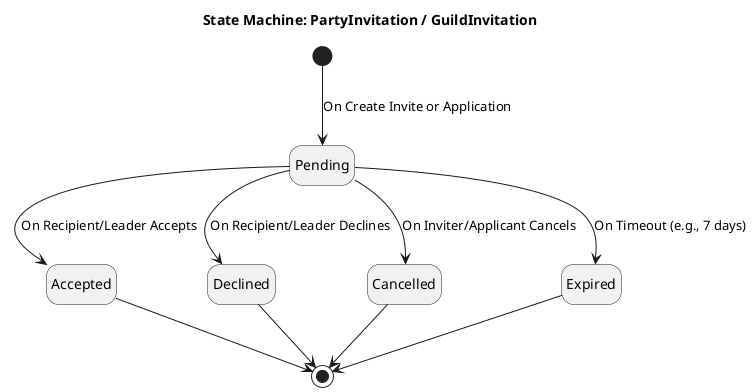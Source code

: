 ' File Path: /docs/srs/diagrams/state-machines/invitation-state-machine.puml
@startuml
title "State Machine: PartyInvitation / GuildInvitation"
hide empty description

[*] --> Pending : On Create Invite or Application

state Accepted
state Declined
state Cancelled
state Expired

Pending --> Accepted : On Recipient/Leader Accepts
Pending --> Declined : On Recipient/Leader Declines
Pending --> Cancelled : On Inviter/Applicant Cancels
Pending --> Expired : On Timeout (e.g., 7 days)

Accepted --> [*]
Declined --> [*]
Cancelled --> [*]
Expired --> [*]

@enduml